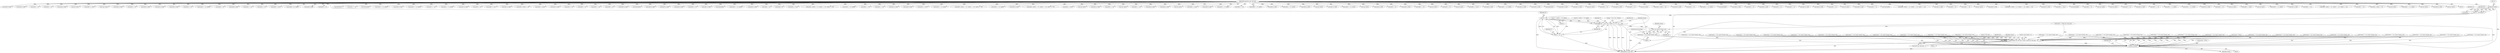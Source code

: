 digraph "0_radare2_f41e941341e44aa86edd4483c4487ec09a074257@array" {
"1001156" [label="(Call,(int) buf[1])"];
"1000125" [label="(MethodParameterIn,const ut8 *buf)"];
"1001154" [label="(Call,vA = (int) buf[1])"];
"1001189" [label="(Call,vA - 1)"];
"1001183" [label="(Call,sprintf (str, \" {v%i..v%i}, [%04x]\", vC, vC + vA - 1, vB))"];
"1001195" [label="(Call,r_str_concat (strasm, str))"];
"1001193" [label="(Call,strasm = r_str_concat (strasm, str))"];
"1002026" [label="(Call,strncpy (op->buf_asm, strasm, sizeof (op->buf_asm) - 1))"];
"1002088" [label="(Call,free (strasm))"];
"1001187" [label="(Call,vC + vA - 1)"];
"1001284" [label="(Call,buf[4] & 0xf0)"];
"1001296" [label="(Call,buf[5] & 0xf0)"];
"1001564" [label="(Call,buf[3] << 8)"];
"1000242" [label="(Call,buf[3] << 8)"];
"1001867" [label="(Call,buf[4] & 0xf0)"];
"1001192" [label="(Identifier,vB)"];
"1001700" [label="(Call,(int) buf[1])"];
"1001728" [label="(Call,buf[0] == 0x25)"];
"1001196" [label="(Identifier,strasm)"];
"1000862" [label="(Call,(char) buf[1])"];
"1001256" [label="(Call,buf[4] & 0x0f)"];
"1000930" [label="(Call,buf[3] << 8)"];
"1001098" [label="(Call,buf[5] & 0x0f)"];
"1001197" [label="(Identifier,str)"];
"1000498" [label="(Call,buf[1] & 0x0f)"];
"1002027" [label="(Call,op->buf_asm)"];
"1002025" [label="(Block,)"];
"1001120" [label="(Call,buf[5] & 0x0f)"];
"1001040" [label="(Call,buf[3] << 8)"];
"1001333" [label="(Call,(buf[3] << 8) | buf[2])"];
"1001334" [label="(Call,buf[3] << 8)"];
"1001918" [label="(Call,buf[4] & 0xf0)"];
"1000636" [label="(Call,buf[3] << 24)"];
"1000839" [label="(Call,buf[3] << 8)"];
"1001371" [label="(Call,buf[0] == 0x1c)"];
"1001459" [label="(Call,(buf[3]<<8) | buf[2])"];
"1001069" [label="(Call,buf[4] & 0x0f)"];
"1001214" [label="(Call,buf[3] << 8)"];
"1002092" [label="(MethodReturn,static int)"];
"1000724" [label="(Call,(llint)buf[7])"];
"1001667" [label="(Call,buf[2] << 24)"];
"1001161" [label="(Call,vB = (buf[3] << 8) | buf[2])"];
"1000732" [label="(Call,(llint)buf[8])"];
"1001563" [label="(Call,(buf[3] << 8) | buf[2])"];
"1001873" [label="(Call,buf[5] & 0x0f)"];
"1001510" [label="(Call,(buf[3] << 8) | buf[2])"];
"1000304" [label="(Call,buf[7] << 24)"];
"1000905" [label="(Call,buf[3] << 8 | buf[2])"];
"1001443" [label="(Call,buf[1] & 0x0f)"];
"1001175" [label="(Call,buf[5] << 8)"];
"1000867" [label="(Call,strasm = r_str_concat (strasm, str))"];
"1000982" [label="(Call,strasm = r_str_concat (strasm, str))"];
"1000587" [label="(Call,buf[0] == 0x17)"];
"1000822" [label="(Call,buf[1] & 0x0f)"];
"1001195" [label="(Call,r_str_concat (strasm, str))"];
"1000946" [label="(Call,strasm = r_str_concat (strasm, str))"];
"1000179" [label="(Call,buf[2] | (buf[3] << 8))"];
"1001952" [label="(Call,buf[0] == 0x24)"];
"1001810" [label="(Call,buf[1] & 0xf0)"];
"1000447" [label="(Call,buf[3] << 8)"];
"1000906" [label="(Call,buf[3] << 8)"];
"1000887" [label="(Call,strasm = r_str_concat (strasm, str))"];
"1000581" [label="(Call,buf[5] << 24)"];
"1001656" [label="(Call,buf[4] << 8)"];
"1001895" [label="(Call,buf[5] & 0x0f)"];
"1000685" [label="(Call,(llint)buf[2])"];
"1001245" [label="(Call,buf[4] & 0xf0)"];
"1001268" [label="(Call,buf[5] & 0x0f)"];
"1001239" [label="(Call,buf[4] & 0x0f)"];
"1001719" [label="(Call,buf[5] << 8)"];
"1001434" [label="(Call,strasm = r_str_concat (strasm, str))"];
"1001451" [label="(Call,buf[1] & 0xf0)"];
"1000700" [label="(Call,(llint)buf[4])"];
"1000446" [label="(Call,(buf[3] << 8) | buf[2])"];
"1002089" [label="(Identifier,strasm)"];
"1001844" [label="(Call,buf[4] & 0x0f)"];
"1001021" [label="(Call,strasm = r_str_concat (strasm, str))"];
"1001633" [label="(Call,strasm = r_str_concat (strasm, str))"];
"1000458" [label="(Call,buf[5] << 8)"];
"1001460" [label="(Call,buf[3]<<8)"];
"1001377" [label="(Call,buf[0] == 0x1f)"];
"1000340" [label="(Call,strasm = NULL)"];
"1001651" [label="(Call,buf[5] | (buf[4] << 8) | (buf[3] << 16) | (buf[2] << 24))"];
"1000457" [label="(Call,(buf[5] << 8) | buf[4])"];
"1001011" [label="(Call,buf[4] << 16)"];
"1000631" [label="(Call,buf[2] << 16)"];
"1000955" [label="(Call,buf[1] & 0x0f)"];
"1001092" [label="(Call,buf[4] & 0xf0)"];
"1000853" [label="(Call,strasm = r_str_concat (strasm, str))"];
"1001186" [label="(Identifier,vC)"];
"1000489" [label="(Call,strasm = r_str_concat (strasm, str))"];
"1002040" [label="(Identifier,op)"];
"1001155" [label="(Identifier,vA)"];
"1001798" [label="(Call,strasm = r_str_concat (strasm, str))"];
"1001579" [label="(Call,buf[0] == 0x23)"];
"1001494" [label="(Call,strasm = r_str_concat (strasm, str))"];
"1000423" [label="(Call,(buf[3] << 8) | buf[2])"];
"1000925" [label="(Call,buf[2] | (buf[3] << 8) | (buf[4] << 16) | (buf[5] << 24))"];
"1000407" [label="(Call,strasm = r_str_concat (strasm, str))"];
"1001172" [label="(Call,vC = (buf[5] << 8) | buf[4])"];
"1001174" [label="(Call,(buf[5] << 8) | buf[4])"];
"1001912" [label="(Call,buf[4] & 0x0f)"];
"1000288" [label="(Call,buf[4] | (buf[5] << 8) | (buf[6] << 16) | (buf[7] << 24))"];
"1000642" [label="(Call,buf[0] == 0x19)"];
"1000558" [label="(Call,(int) buf[1])"];
"1000830" [label="(Call,buf[1] & 0xf0)"];
"1001662" [label="(Call,buf[3] << 16)"];
"1000802" [label="(Call,(int) buf[3])"];
"1000941" [label="(Call,buf[5] << 24)"];
"1001889" [label="(Call,buf[4] & 0xf0)"];
"1001924" [label="(Call,buf[5] & 0x0f)"];
"1001185" [label="(Literal,\" {v%i..v%i}, [%04x]\")"];
"1000914" [label="(Call,strasm = r_str_concat (strasm, str))"];
"1001187" [label="(Call,vC + vA - 1)"];
"1001642" [label="(Call,(int) buf[1])"];
"1001574" [label="(Call,buf[0] == 0x20)"];
"1001108" [label="(Call,buf[4] & 0x0f)"];
"1000779" [label="(Call,strasm = r_str_concat (strasm, str))"];
"1000973" [label="(Call,buf[3] << 8 | buf[2])"];
"1000437" [label="(Call,strasm = r_str_concat (strasm, str))"];
"1001191" [label="(Literal,1)"];
"1000936" [label="(Call,buf[4] << 16)"];
"1001818" [label="(Call,(buf[3] << 8) | buf[2])"];
"1000813" [label="(Call,strasm = r_str_concat (strasm, str))"];
"1002030" [label="(Identifier,strasm)"];
"1001114" [label="(Call,buf[4] & 0xf0)"];
"1001193" [label="(Call,strasm = r_str_concat (strasm, str))"];
"1001163" [label="(Call,(buf[3] << 8) | buf[2])"];
"1001184" [label="(Identifier,str)"];
"1001189" [label="(Call,vA - 1)"];
"1000517" [label="(Call,strasm = r_str_concat (strasm, str))"];
"1001691" [label="(Call,strasm = r_str_concat (strasm, str))"];
"1000155" [label="(Call,op->buf_asm[0] = 0)"];
"1001262" [label="(Call,buf[4] & 0xf0)"];
"1000761" [label="(Call,(int) buf[2])"];
"1002017" [label="(Call,strasm = NULL)"];
"1001194" [label="(Identifier,strasm)"];
"1000963" [label="(Call,buf[1] & 0xf0)"];
"1000535" [label="(Call,(buf[3] << 8) | buf[2])"];
"1002031" [label="(Call,sizeof (op->buf_asm) - 1)"];
"1001146" [label="(Call,strasm = r_str_concat (strasm, str))"];
"1000480" [label="(Call,(int) buf[1])"];
"1001278" [label="(Call,buf[4] & 0x0f)"];
"1000536" [label="(Call,buf[3] << 8)"];
"1001075" [label="(Call,buf[4] & 0xf0)"];
"1000299" [label="(Call,buf[6] << 16)"];
"1000621" [label="(Call,(int) buf[1])"];
"1000183" [label="(Call,buf[3] << 8)"];
"1000795" [label="(Call,(int) buf[2])"];
"1001183" [label="(Call,sprintf (str, \" {v%i..v%i}, [%04x]\", vC, vC + vA - 1, vB))"];
"1001382" [label="(Call,buf[0] == 0x22)"];
"1001229" [label="(Call,buf[4] & 0x0f)"];
"1001718" [label="(Call,(buf[5] << 8) | buf[4])"];
"1000549" [label="(Call,strasm = r_str_concat (strasm, str))"];
"1000127" [label="(Block,)"];
"1001205" [label="(Call,buf[1] & 0xf0)"];
"1001930" [label="(Call,buf[5] & 0xf0)"];
"1000692" [label="(Call,(llint)buf[3])"];
"1001883" [label="(Call,buf[4] & 0x0f)"];
"1001547" [label="(Call,buf[1] & 0x0f)"];
"1000896" [label="(Call,(int) buf[1])"];
"1000280" [label="(Call,buf[3] << 8)"];
"1001290" [label="(Call,buf[5] & 0x0f)"];
"1000974" [label="(Call,buf[3] << 8)"];
"1000768" [label="(Call,(int) buf[3])"];
"1000276" [label="(Call,buf[2] | (buf[3] << 8))"];
"1001086" [label="(Call,buf[4] & 0x0f)"];
"1001511" [label="(Call,buf[3] << 8)"];
"1001317" [label="(Call,strasm = r_str_concat (strasm, str))"];
"1000838" [label="(Call,(buf[3] << 8) | buf[2])"];
"1000745" [label="(Call,strasm = r_str_concat (strasm, str))"];
"1000708" [label="(Call,(llint)buf[5])"];
"1001850" [label="(Call,buf[4] & 0xf0)"];
"1002091" [label="(Identifier,size)"];
"1001198" [label="(ControlStructure,break;)"];
"1000612" [label="(Call,strasm = r_str_concat (strasm, str))"];
"1001164" [label="(Call,buf[3] << 8)"];
"1000667" [label="(Call,strasm = r_str_concat (strasm, str))"];
"1001126" [label="(Call,buf[5] & 0xf0)"];
"1001708" [label="(Call,buf[3] << 8)"];
"1001819" [label="(Call,buf[3] << 8)"];
"1001538" [label="(Call,strasm = r_str_concat (strasm, str))"];
"1000388" [label="(Call,buf[1] & 0x0f)"];
"1001834" [label="(Call,buf[4] & 0x0f)"];
"1000382" [label="(Block,)"];
"1002026" [label="(Call,strncpy (op->buf_asm, strasm, sizeof (op->buf_asm) - 1))"];
"1000196" [label="(Call,buf[5] << 8)"];
"1002000" [label="(Call,strasm = r_str_concat (strasm, str))"];
"1000526" [label="(Call,(int) buf[1])"];
"1001059" [label="(Call,buf[4] & 0x0f)"];
"1000570" [label="(Call,buf[3] << 8)"];
"1000739" [label="(Call,(llint)buf[9])"];
"1000191" [label="(Call,buf[4] | (buf[5] << 8) | (buf[6] << 16) | (buf[7] << 24))"];
"1001555" [label="(Call,buf[1] & 0xf0)"];
"1000424" [label="(Call,buf[3] << 8)"];
"1000576" [label="(Call,buf[4] << 16)"];
"1001190" [label="(Identifier,vA)"];
"1000416" [label="(Call,(int) buf[1])"];
"1001861" [label="(Call,buf[4] & 0x0f)"];
"1000565" [label="(Call,buf[2] | (buf[3] << 8) | (buf[4] << 16) | (buf[5] << 24))"];
"1001032" [label="(Call,buf[1] & 0x0f)"];
"1001343" [label="(Call,buf[0] == 0x1a)"];
"1001156" [label="(Call,(int) buf[1])"];
"1000471" [label="(Call,strasm = r_str_concat (strasm, str))"];
"1001158" [label="(Call,buf[1])"];
"1000716" [label="(Call,(llint)buf[6])"];
"1001005" [label="(Call,buf[3] << 8)"];
"1000138" [label="(Call,(int) buf[0])"];
"1000754" [label="(Call,(int) buf[1])"];
"1000879" [label="(Call,buf[3] << 8)"];
"1000396" [label="(Call,buf[1] & 0xf0)"];
"1001154" [label="(Call,vA = (int) buf[1])"];
"1000207" [label="(Call,buf[7] << 24)"];
"1000878" [label="(Call,buf[3] << 8 | buf[2])"];
"1000125" [label="(MethodParameterIn,const ut8 *buf)"];
"1001039" [label="(Call,(buf[3] << 8) | buf[2])"];
"1000506" [label="(Call,buf[1] & 0xf0)"];
"1000293" [label="(Call,buf[5] << 8)"];
"1000991" [label="(Call,(int) buf[1])"];
"1001162" [label="(Identifier,vB)"];
"1000163" [label="(Call,buf[0] == 0x00)"];
"1000676" [label="(Call,(int) buf[1])"];
"1001707" [label="(Call,(buf[3] << 8) | buf[2])"];
"1001936" [label="(Call,buf[1] & 0x0f)"];
"1000202" [label="(Call,buf[6] << 16)"];
"1001000" [label="(Call,buf[2] | (buf[3] << 8) | (buf[4] << 16) | (buf[5] << 24))"];
"1001016" [label="(Call,buf[5] << 24)"];
"1000238" [label="(Call,buf[2] | (buf[3] << 8))"];
"1000788" [label="(Call,(int) buf[1])"];
"1001213" [label="(Call,(buf[3] << 8) | buf[2])"];
"1001326" [label="(Call,(int) buf[1])"];
"1001901" [label="(Call,buf[5] & 0xf0)"];
"1002088" [label="(Call,free (strasm))"];
"1001188" [label="(Identifier,vC)"];
"1000363" [label="(Call,strasm = strdup (op->buf_asm))"];
"1001503" [label="(Call,(int) buf[1])"];
"1001156" -> "1001154"  [label="AST: "];
"1001156" -> "1001158"  [label="CFG: "];
"1001157" -> "1001156"  [label="AST: "];
"1001158" -> "1001156"  [label="AST: "];
"1001154" -> "1001156"  [label="CFG: "];
"1001156" -> "1002092"  [label="DDG: "];
"1001156" -> "1001154"  [label="DDG: "];
"1000125" -> "1001156"  [label="DDG: "];
"1000125" -> "1000122"  [label="AST: "];
"1000125" -> "1002092"  [label="DDG: "];
"1000125" -> "1000138"  [label="DDG: "];
"1000125" -> "1000163"  [label="DDG: "];
"1000125" -> "1000179"  [label="DDG: "];
"1000125" -> "1000183"  [label="DDG: "];
"1000125" -> "1000191"  [label="DDG: "];
"1000125" -> "1000196"  [label="DDG: "];
"1000125" -> "1000202"  [label="DDG: "];
"1000125" -> "1000207"  [label="DDG: "];
"1000125" -> "1000238"  [label="DDG: "];
"1000125" -> "1000242"  [label="DDG: "];
"1000125" -> "1000276"  [label="DDG: "];
"1000125" -> "1000280"  [label="DDG: "];
"1000125" -> "1000288"  [label="DDG: "];
"1000125" -> "1000293"  [label="DDG: "];
"1000125" -> "1000299"  [label="DDG: "];
"1000125" -> "1000304"  [label="DDG: "];
"1000125" -> "1000388"  [label="DDG: "];
"1000125" -> "1000396"  [label="DDG: "];
"1000125" -> "1000416"  [label="DDG: "];
"1000125" -> "1000424"  [label="DDG: "];
"1000125" -> "1000423"  [label="DDG: "];
"1000125" -> "1000447"  [label="DDG: "];
"1000125" -> "1000446"  [label="DDG: "];
"1000125" -> "1000458"  [label="DDG: "];
"1000125" -> "1000457"  [label="DDG: "];
"1000125" -> "1000480"  [label="DDG: "];
"1000125" -> "1000498"  [label="DDG: "];
"1000125" -> "1000506"  [label="DDG: "];
"1000125" -> "1000526"  [label="DDG: "];
"1000125" -> "1000536"  [label="DDG: "];
"1000125" -> "1000535"  [label="DDG: "];
"1000125" -> "1000558"  [label="DDG: "];
"1000125" -> "1000565"  [label="DDG: "];
"1000125" -> "1000570"  [label="DDG: "];
"1000125" -> "1000576"  [label="DDG: "];
"1000125" -> "1000581"  [label="DDG: "];
"1000125" -> "1000587"  [label="DDG: "];
"1000125" -> "1000621"  [label="DDG: "];
"1000125" -> "1000631"  [label="DDG: "];
"1000125" -> "1000636"  [label="DDG: "];
"1000125" -> "1000642"  [label="DDG: "];
"1000125" -> "1000676"  [label="DDG: "];
"1000125" -> "1000685"  [label="DDG: "];
"1000125" -> "1000692"  [label="DDG: "];
"1000125" -> "1000700"  [label="DDG: "];
"1000125" -> "1000708"  [label="DDG: "];
"1000125" -> "1000716"  [label="DDG: "];
"1000125" -> "1000724"  [label="DDG: "];
"1000125" -> "1000732"  [label="DDG: "];
"1000125" -> "1000739"  [label="DDG: "];
"1000125" -> "1000754"  [label="DDG: "];
"1000125" -> "1000761"  [label="DDG: "];
"1000125" -> "1000768"  [label="DDG: "];
"1000125" -> "1000788"  [label="DDG: "];
"1000125" -> "1000795"  [label="DDG: "];
"1000125" -> "1000802"  [label="DDG: "];
"1000125" -> "1000822"  [label="DDG: "];
"1000125" -> "1000830"  [label="DDG: "];
"1000125" -> "1000839"  [label="DDG: "];
"1000125" -> "1000838"  [label="DDG: "];
"1000125" -> "1000862"  [label="DDG: "];
"1000125" -> "1000879"  [label="DDG: "];
"1000125" -> "1000878"  [label="DDG: "];
"1000125" -> "1000896"  [label="DDG: "];
"1000125" -> "1000906"  [label="DDG: "];
"1000125" -> "1000905"  [label="DDG: "];
"1000125" -> "1000925"  [label="DDG: "];
"1000125" -> "1000930"  [label="DDG: "];
"1000125" -> "1000936"  [label="DDG: "];
"1000125" -> "1000941"  [label="DDG: "];
"1000125" -> "1000955"  [label="DDG: "];
"1000125" -> "1000963"  [label="DDG: "];
"1000125" -> "1000974"  [label="DDG: "];
"1000125" -> "1000973"  [label="DDG: "];
"1000125" -> "1000991"  [label="DDG: "];
"1000125" -> "1001000"  [label="DDG: "];
"1000125" -> "1001005"  [label="DDG: "];
"1000125" -> "1001011"  [label="DDG: "];
"1000125" -> "1001016"  [label="DDG: "];
"1000125" -> "1001032"  [label="DDG: "];
"1000125" -> "1001040"  [label="DDG: "];
"1000125" -> "1001039"  [label="DDG: "];
"1000125" -> "1001059"  [label="DDG: "];
"1000125" -> "1001069"  [label="DDG: "];
"1000125" -> "1001075"  [label="DDG: "];
"1000125" -> "1001086"  [label="DDG: "];
"1000125" -> "1001092"  [label="DDG: "];
"1000125" -> "1001098"  [label="DDG: "];
"1000125" -> "1001108"  [label="DDG: "];
"1000125" -> "1001114"  [label="DDG: "];
"1000125" -> "1001120"  [label="DDG: "];
"1000125" -> "1001126"  [label="DDG: "];
"1000125" -> "1001164"  [label="DDG: "];
"1000125" -> "1001163"  [label="DDG: "];
"1000125" -> "1001175"  [label="DDG: "];
"1000125" -> "1001174"  [label="DDG: "];
"1000125" -> "1001205"  [label="DDG: "];
"1000125" -> "1001214"  [label="DDG: "];
"1000125" -> "1001213"  [label="DDG: "];
"1000125" -> "1001229"  [label="DDG: "];
"1000125" -> "1001239"  [label="DDG: "];
"1000125" -> "1001245"  [label="DDG: "];
"1000125" -> "1001256"  [label="DDG: "];
"1000125" -> "1001262"  [label="DDG: "];
"1000125" -> "1001268"  [label="DDG: "];
"1000125" -> "1001278"  [label="DDG: "];
"1000125" -> "1001284"  [label="DDG: "];
"1000125" -> "1001290"  [label="DDG: "];
"1000125" -> "1001296"  [label="DDG: "];
"1000125" -> "1001326"  [label="DDG: "];
"1000125" -> "1001334"  [label="DDG: "];
"1000125" -> "1001333"  [label="DDG: "];
"1000125" -> "1001343"  [label="DDG: "];
"1000125" -> "1001371"  [label="DDG: "];
"1000125" -> "1001377"  [label="DDG: "];
"1000125" -> "1001382"  [label="DDG: "];
"1000125" -> "1001443"  [label="DDG: "];
"1000125" -> "1001451"  [label="DDG: "];
"1000125" -> "1001460"  [label="DDG: "];
"1000125" -> "1001459"  [label="DDG: "];
"1000125" -> "1001503"  [label="DDG: "];
"1000125" -> "1001511"  [label="DDG: "];
"1000125" -> "1001510"  [label="DDG: "];
"1000125" -> "1001547"  [label="DDG: "];
"1000125" -> "1001555"  [label="DDG: "];
"1000125" -> "1001564"  [label="DDG: "];
"1000125" -> "1001563"  [label="DDG: "];
"1000125" -> "1001574"  [label="DDG: "];
"1000125" -> "1001579"  [label="DDG: "];
"1000125" -> "1001642"  [label="DDG: "];
"1000125" -> "1001651"  [label="DDG: "];
"1000125" -> "1001656"  [label="DDG: "];
"1000125" -> "1001662"  [label="DDG: "];
"1000125" -> "1001667"  [label="DDG: "];
"1000125" -> "1001700"  [label="DDG: "];
"1000125" -> "1001708"  [label="DDG: "];
"1000125" -> "1001707"  [label="DDG: "];
"1000125" -> "1001719"  [label="DDG: "];
"1000125" -> "1001718"  [label="DDG: "];
"1000125" -> "1001728"  [label="DDG: "];
"1000125" -> "1001810"  [label="DDG: "];
"1000125" -> "1001819"  [label="DDG: "];
"1000125" -> "1001818"  [label="DDG: "];
"1000125" -> "1001834"  [label="DDG: "];
"1000125" -> "1001844"  [label="DDG: "];
"1000125" -> "1001850"  [label="DDG: "];
"1000125" -> "1001861"  [label="DDG: "];
"1000125" -> "1001867"  [label="DDG: "];
"1000125" -> "1001873"  [label="DDG: "];
"1000125" -> "1001883"  [label="DDG: "];
"1000125" -> "1001889"  [label="DDG: "];
"1000125" -> "1001895"  [label="DDG: "];
"1000125" -> "1001901"  [label="DDG: "];
"1000125" -> "1001912"  [label="DDG: "];
"1000125" -> "1001918"  [label="DDG: "];
"1000125" -> "1001924"  [label="DDG: "];
"1000125" -> "1001930"  [label="DDG: "];
"1000125" -> "1001936"  [label="DDG: "];
"1000125" -> "1001952"  [label="DDG: "];
"1001154" -> "1000382"  [label="AST: "];
"1001155" -> "1001154"  [label="AST: "];
"1001162" -> "1001154"  [label="CFG: "];
"1001154" -> "1002092"  [label="DDG: "];
"1001154" -> "1001189"  [label="DDG: "];
"1001189" -> "1001187"  [label="AST: "];
"1001189" -> "1001191"  [label="CFG: "];
"1001190" -> "1001189"  [label="AST: "];
"1001191" -> "1001189"  [label="AST: "];
"1001187" -> "1001189"  [label="CFG: "];
"1001189" -> "1002092"  [label="DDG: "];
"1001189" -> "1001183"  [label="DDG: "];
"1001189" -> "1001183"  [label="DDG: "];
"1001189" -> "1001187"  [label="DDG: "];
"1001189" -> "1001187"  [label="DDG: "];
"1001183" -> "1000382"  [label="AST: "];
"1001183" -> "1001192"  [label="CFG: "];
"1001184" -> "1001183"  [label="AST: "];
"1001185" -> "1001183"  [label="AST: "];
"1001186" -> "1001183"  [label="AST: "];
"1001187" -> "1001183"  [label="AST: "];
"1001192" -> "1001183"  [label="AST: "];
"1001194" -> "1001183"  [label="CFG: "];
"1001183" -> "1002092"  [label="DDG: "];
"1001183" -> "1002092"  [label="DDG: "];
"1001183" -> "1002092"  [label="DDG: "];
"1001183" -> "1002092"  [label="DDG: "];
"1001172" -> "1001183"  [label="DDG: "];
"1001161" -> "1001183"  [label="DDG: "];
"1001183" -> "1001195"  [label="DDG: "];
"1001195" -> "1001193"  [label="AST: "];
"1001195" -> "1001197"  [label="CFG: "];
"1001196" -> "1001195"  [label="AST: "];
"1001197" -> "1001195"  [label="AST: "];
"1001193" -> "1001195"  [label="CFG: "];
"1001195" -> "1002092"  [label="DDG: "];
"1001195" -> "1001193"  [label="DDG: "];
"1001195" -> "1001193"  [label="DDG: "];
"1000363" -> "1001195"  [label="DDG: "];
"1001193" -> "1000382"  [label="AST: "];
"1001194" -> "1001193"  [label="AST: "];
"1001198" -> "1001193"  [label="CFG: "];
"1001193" -> "1002092"  [label="DDG: "];
"1001193" -> "1002026"  [label="DDG: "];
"1001193" -> "1002088"  [label="DDG: "];
"1002026" -> "1002025"  [label="AST: "];
"1002026" -> "1002031"  [label="CFG: "];
"1002027" -> "1002026"  [label="AST: "];
"1002030" -> "1002026"  [label="AST: "];
"1002031" -> "1002026"  [label="AST: "];
"1002040" -> "1002026"  [label="CFG: "];
"1002026" -> "1002092"  [label="DDG: "];
"1000155" -> "1002026"  [label="DDG: "];
"1000779" -> "1002026"  [label="DDG: "];
"1001317" -> "1002026"  [label="DDG: "];
"1001494" -> "1002026"  [label="DDG: "];
"1000813" -> "1002026"  [label="DDG: "];
"1000517" -> "1002026"  [label="DDG: "];
"1001538" -> "1002026"  [label="DDG: "];
"1000853" -> "1002026"  [label="DDG: "];
"1001146" -> "1002026"  [label="DDG: "];
"1000914" -> "1002026"  [label="DDG: "];
"1001021" -> "1002026"  [label="DDG: "];
"1000549" -> "1002026"  [label="DDG: "];
"1002017" -> "1002026"  [label="DDG: "];
"1000471" -> "1002026"  [label="DDG: "];
"1000667" -> "1002026"  [label="DDG: "];
"1000612" -> "1002026"  [label="DDG: "];
"1000363" -> "1002026"  [label="DDG: "];
"1002000" -> "1002026"  [label="DDG: "];
"1001633" -> "1002026"  [label="DDG: "];
"1000407" -> "1002026"  [label="DDG: "];
"1000437" -> "1002026"  [label="DDG: "];
"1000745" -> "1002026"  [label="DDG: "];
"1001434" -> "1002026"  [label="DDG: "];
"1000982" -> "1002026"  [label="DDG: "];
"1000946" -> "1002026"  [label="DDG: "];
"1000887" -> "1002026"  [label="DDG: "];
"1000867" -> "1002026"  [label="DDG: "];
"1000489" -> "1002026"  [label="DDG: "];
"1001798" -> "1002026"  [label="DDG: "];
"1001691" -> "1002026"  [label="DDG: "];
"1002031" -> "1002026"  [label="DDG: "];
"1002026" -> "1002088"  [label="DDG: "];
"1002088" -> "1000127"  [label="AST: "];
"1002088" -> "1002089"  [label="CFG: "];
"1002089" -> "1002088"  [label="AST: "];
"1002091" -> "1002088"  [label="CFG: "];
"1002088" -> "1002092"  [label="DDG: "];
"1000779" -> "1002088"  [label="DDG: "];
"1001317" -> "1002088"  [label="DDG: "];
"1001494" -> "1002088"  [label="DDG: "];
"1000813" -> "1002088"  [label="DDG: "];
"1000517" -> "1002088"  [label="DDG: "];
"1001538" -> "1002088"  [label="DDG: "];
"1000853" -> "1002088"  [label="DDG: "];
"1001146" -> "1002088"  [label="DDG: "];
"1000914" -> "1002088"  [label="DDG: "];
"1001021" -> "1002088"  [label="DDG: "];
"1000549" -> "1002088"  [label="DDG: "];
"1002017" -> "1002088"  [label="DDG: "];
"1000471" -> "1002088"  [label="DDG: "];
"1000667" -> "1002088"  [label="DDG: "];
"1000612" -> "1002088"  [label="DDG: "];
"1000363" -> "1002088"  [label="DDG: "];
"1002000" -> "1002088"  [label="DDG: "];
"1001633" -> "1002088"  [label="DDG: "];
"1000407" -> "1002088"  [label="DDG: "];
"1000437" -> "1002088"  [label="DDG: "];
"1000745" -> "1002088"  [label="DDG: "];
"1001434" -> "1002088"  [label="DDG: "];
"1000982" -> "1002088"  [label="DDG: "];
"1000946" -> "1002088"  [label="DDG: "];
"1000887" -> "1002088"  [label="DDG: "];
"1000867" -> "1002088"  [label="DDG: "];
"1000489" -> "1002088"  [label="DDG: "];
"1001798" -> "1002088"  [label="DDG: "];
"1001691" -> "1002088"  [label="DDG: "];
"1000340" -> "1002088"  [label="DDG: "];
"1001188" -> "1001187"  [label="AST: "];
"1001192" -> "1001187"  [label="CFG: "];
"1001187" -> "1002092"  [label="DDG: "];
"1001172" -> "1001187"  [label="DDG: "];
}
